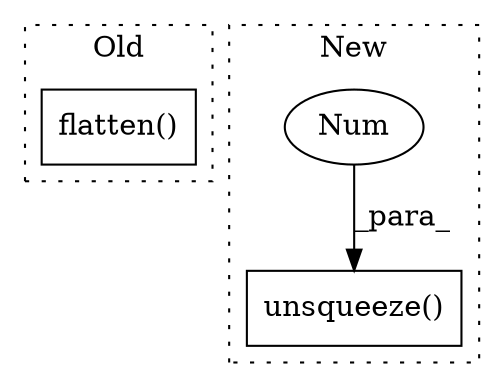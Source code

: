 digraph G {
subgraph cluster0 {
1 [label="flatten()" a="75" s="752" l="16" shape="box"];
label = "Old";
style="dotted";
}
subgraph cluster1 {
2 [label="unsqueeze()" a="75" s="936,955" l="18,1" shape="box"];
3 [label="Num" a="76" s="954" l="1" shape="ellipse"];
label = "New";
style="dotted";
}
3 -> 2 [label="_para_"];
}